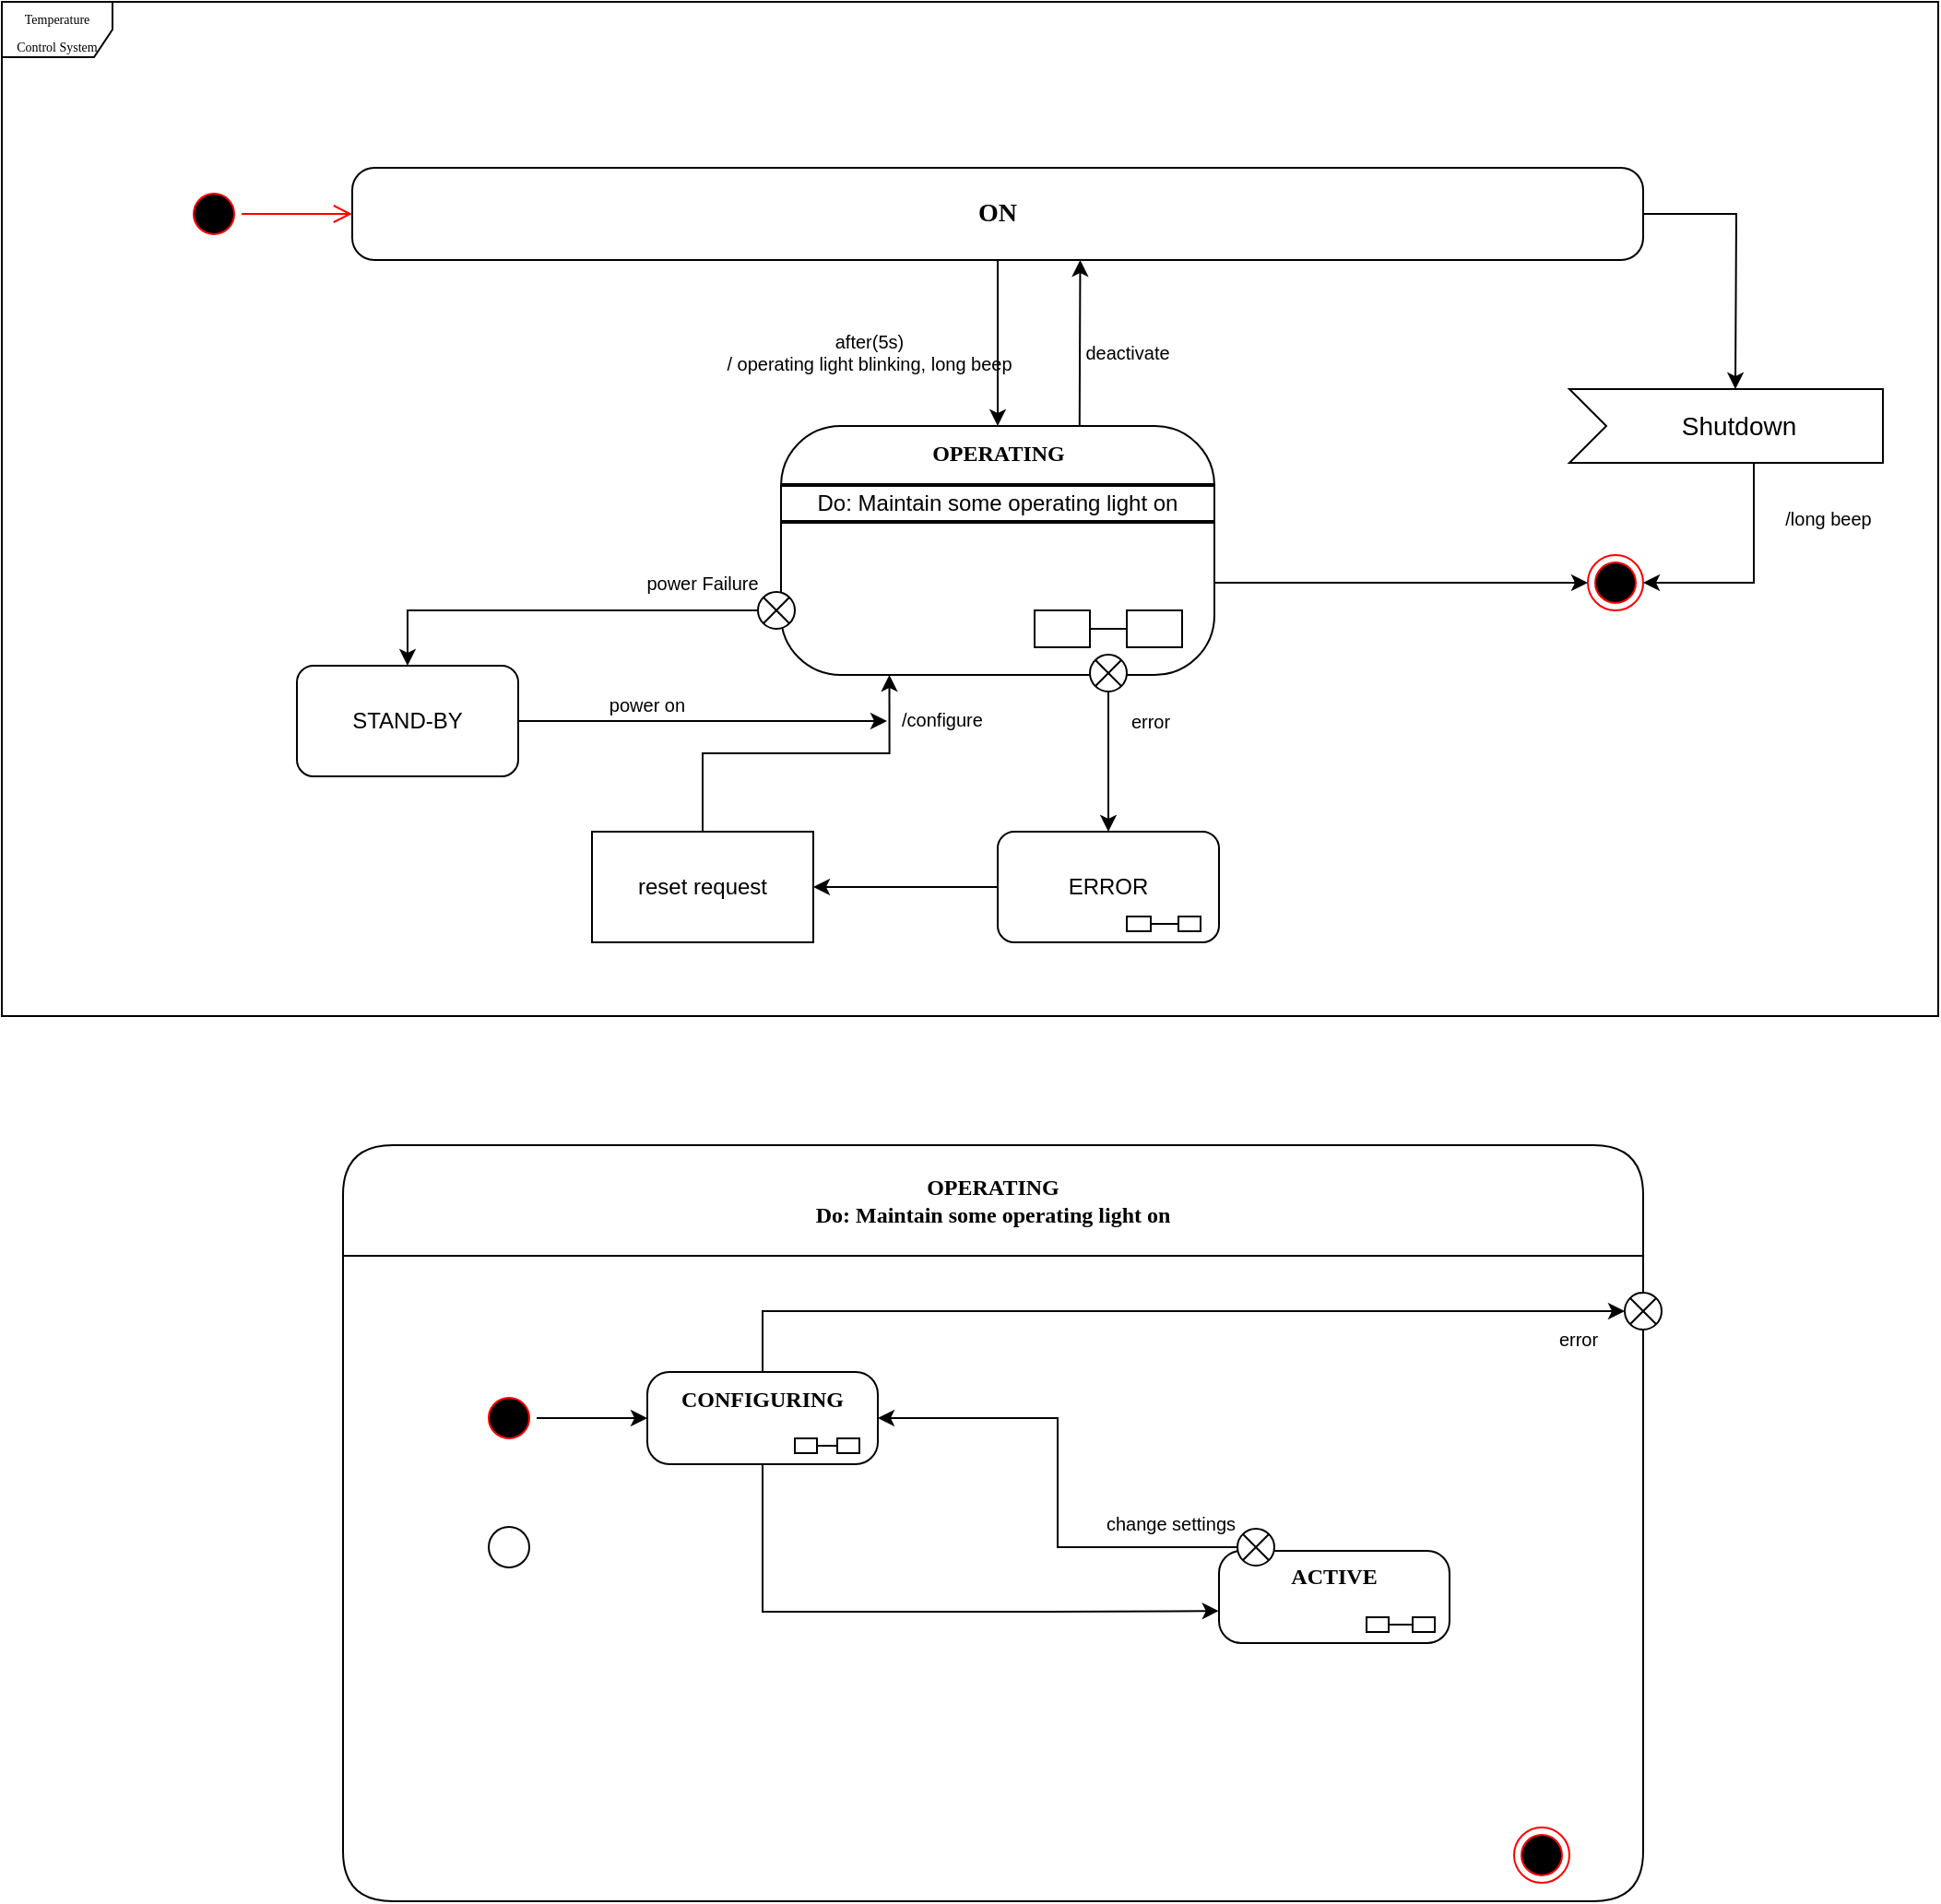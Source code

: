 <mxfile version="22.1.5" type="github">
  <diagram name="Page-1" id="58cdce13-f638-feb5-8d6f-7d28b1aa9fa0">
    <mxGraphModel dx="1185" dy="639" grid="1" gridSize="10" guides="1" tooltips="1" connect="1" arrows="1" fold="1" page="1" pageScale="1" pageWidth="1100" pageHeight="850" background="none" math="0" shadow="0">
      <root>
        <mxCell id="0" />
        <mxCell id="1" parent="0" />
        <mxCell id="2a3bc250acf0617d-7" value="OPERATING&lt;br&gt;Do: Maintain some operating light on" style="swimlane;whiteSpace=wrap;html=1;rounded=1;shadow=0;comic=0;labelBackgroundColor=none;strokeWidth=1;fontFamily=Verdana;fontSize=12;align=center;startSize=60;movable=1;resizable=1;rotatable=1;deletable=1;editable=1;locked=0;connectable=1;" parent="1" vertex="1">
          <mxGeometry x="235" y="650" width="705" height="410" as="geometry" />
        </mxCell>
        <mxCell id="24f968d109e7d6b4-3" value="" style="ellipse;html=1;shape=endState;fillColor=#000000;strokeColor=#ff0000;rounded=1;shadow=0;comic=0;labelBackgroundColor=none;fontFamily=Verdana;fontSize=12;fontColor=#000000;align=center;" parent="2a3bc250acf0617d-7" vertex="1">
          <mxGeometry x="635" y="370" width="30" height="30" as="geometry" />
        </mxCell>
        <mxCell id="2a3bc250acf0617d-3" value="" style="ellipse;html=1;shape=startState;fillColor=#000000;strokeColor=#ff0000;rounded=1;shadow=0;comic=0;labelBackgroundColor=none;fontFamily=Verdana;fontSize=12;fontColor=#000000;align=center;direction=south;" parent="2a3bc250acf0617d-7" vertex="1">
          <mxGeometry x="75" y="133" width="30" height="30" as="geometry" />
        </mxCell>
        <mxCell id="eEUmyQ6LWfkimTGJbPlA-82" value="" style="ellipse;html=1;shape=startState;fillColor=none;strokeColor=#000000;rounded=1;shadow=0;comic=0;labelBackgroundColor=none;fontFamily=Verdana;fontSize=12;fontColor=#000000;align=center;direction=south;" vertex="1" parent="2a3bc250acf0617d-7">
          <mxGeometry x="75" y="203" width="30" height="30" as="geometry" />
        </mxCell>
        <mxCell id="eEUmyQ6LWfkimTGJbPlA-83" value="&lt;span style=&quot;font-size: 14px;&quot;&gt;&lt;b style=&quot;font-size: 12px;&quot;&gt;CONFIGURING&lt;/b&gt;&lt;/span&gt;" style="rounded=1;whiteSpace=wrap;html=1;arcSize=24;shadow=0;comic=0;labelBackgroundColor=none;fontFamily=Verdana;fontSize=12;align=center;verticalAlign=top;horizontal=1;points=[[0,0,0,0,0],[0,0.25,0,0,0],[0,0.5,0,0,0],[0,0.75,0,0,0],[0,1,0,0,0],[0.25,0,0,0,0],[0.25,1,0,0,0],[0.5,0,0,0,0],[0.5,1,0,0,0],[0.75,0,0,0,0],[0.75,1,0,0,0],[1,0,0,0,0],[1,0.25,0,0,0],[1,0.5,0,0,0],[1,0.75,0,0,0],[1,1,0,0,0]];" vertex="1" parent="2a3bc250acf0617d-7">
          <mxGeometry x="165" y="123" width="125" height="50" as="geometry" />
        </mxCell>
        <mxCell id="eEUmyQ6LWfkimTGJbPlA-86" style="edgeStyle=orthogonalEdgeStyle;rounded=0;orthogonalLoop=1;jettySize=auto;html=1;endArrow=none;endFill=0;" edge="1" parent="2a3bc250acf0617d-7" source="eEUmyQ6LWfkimTGJbPlA-84" target="eEUmyQ6LWfkimTGJbPlA-85">
          <mxGeometry relative="1" as="geometry" />
        </mxCell>
        <mxCell id="eEUmyQ6LWfkimTGJbPlA-84" value="" style="rounded=0;whiteSpace=wrap;html=1;" vertex="1" parent="2a3bc250acf0617d-7">
          <mxGeometry x="245" y="159" width="12" height="8" as="geometry" />
        </mxCell>
        <mxCell id="eEUmyQ6LWfkimTGJbPlA-85" value="" style="rounded=0;whiteSpace=wrap;html=1;" vertex="1" parent="2a3bc250acf0617d-7">
          <mxGeometry x="268" y="159" width="12" height="8" as="geometry" />
        </mxCell>
        <mxCell id="eEUmyQ6LWfkimTGJbPlA-92" value="error" style="text;html=1;strokeColor=none;fillColor=none;align=center;verticalAlign=middle;whiteSpace=wrap;rounded=0;fontSize=10;" vertex="1" parent="2a3bc250acf0617d-7">
          <mxGeometry x="635" y="90" width="70" height="30" as="geometry" />
        </mxCell>
        <mxCell id="eEUmyQ6LWfkimTGJbPlA-93" style="edgeStyle=orthogonalEdgeStyle;rounded=0;orthogonalLoop=1;jettySize=auto;html=1;entryX=0;entryY=0.5;entryDx=0;entryDy=0;entryPerimeter=0;" edge="1" parent="2a3bc250acf0617d-7" source="2a3bc250acf0617d-3" target="eEUmyQ6LWfkimTGJbPlA-83">
          <mxGeometry relative="1" as="geometry" />
        </mxCell>
        <mxCell id="eEUmyQ6LWfkimTGJbPlA-97" value="&lt;b&gt;ACTIVE&lt;/b&gt;" style="rounded=1;whiteSpace=wrap;html=1;arcSize=24;shadow=0;comic=0;labelBackgroundColor=none;fontFamily=Verdana;fontSize=12;align=center;verticalAlign=top;horizontal=1;points=[[0,0,0,0,0],[0,0.25,0,0,0],[0,0.5,0,0,0],[0,0.75,0,0,0],[0,1,0,0,0],[0.25,0,0,0,0],[0.25,1,0,0,0],[0.5,0,0,0,0],[0.5,1,0,0,0],[0.75,0,0,0,0],[0.75,1,0,0,0],[1,0,0,0,0],[1,0.25,0,0,0],[1,0.5,0,0,0],[1,0.75,0,0,0],[1,1,0,0,0]];" vertex="1" parent="2a3bc250acf0617d-7">
          <mxGeometry x="475" y="220" width="125" height="50" as="geometry" />
        </mxCell>
        <mxCell id="eEUmyQ6LWfkimTGJbPlA-102" style="edgeStyle=orthogonalEdgeStyle;rounded=0;orthogonalLoop=1;jettySize=auto;html=1;entryX=0;entryY=0.5;entryDx=0;entryDy=0;endArrow=none;endFill=0;" edge="1" parent="2a3bc250acf0617d-7" source="eEUmyQ6LWfkimTGJbPlA-99" target="eEUmyQ6LWfkimTGJbPlA-100">
          <mxGeometry relative="1" as="geometry" />
        </mxCell>
        <mxCell id="eEUmyQ6LWfkimTGJbPlA-99" value="" style="rounded=0;whiteSpace=wrap;html=1;" vertex="1" parent="2a3bc250acf0617d-7">
          <mxGeometry x="555" y="256" width="12" height="8" as="geometry" />
        </mxCell>
        <mxCell id="eEUmyQ6LWfkimTGJbPlA-100" value="" style="rounded=0;whiteSpace=wrap;html=1;" vertex="1" parent="2a3bc250acf0617d-7">
          <mxGeometry x="580" y="256" width="12" height="8" as="geometry" />
        </mxCell>
        <mxCell id="eEUmyQ6LWfkimTGJbPlA-103" style="edgeStyle=orthogonalEdgeStyle;rounded=0;orthogonalLoop=1;jettySize=auto;html=1;entryX=-0.001;entryY=0.652;entryDx=0;entryDy=0;entryPerimeter=0;" edge="1" parent="2a3bc250acf0617d-7" source="eEUmyQ6LWfkimTGJbPlA-83" target="eEUmyQ6LWfkimTGJbPlA-97">
          <mxGeometry relative="1" as="geometry">
            <Array as="points">
              <mxPoint x="228" y="253" />
              <mxPoint x="383" y="253" />
            </Array>
          </mxGeometry>
        </mxCell>
        <mxCell id="eEUmyQ6LWfkimTGJbPlA-107" value="" style="shape=sumEllipse;perimeter=ellipsePerimeter;html=1;backgroundOutline=1;" vertex="1" parent="2a3bc250acf0617d-7">
          <mxGeometry x="485" y="208" width="20" height="20" as="geometry" />
        </mxCell>
        <mxCell id="eEUmyQ6LWfkimTGJbPlA-111" style="edgeStyle=orthogonalEdgeStyle;rounded=0;orthogonalLoop=1;jettySize=auto;html=1;entryX=1;entryY=0.5;entryDx=0;entryDy=0;entryPerimeter=0;" edge="1" parent="2a3bc250acf0617d-7" source="eEUmyQ6LWfkimTGJbPlA-107" target="eEUmyQ6LWfkimTGJbPlA-83">
          <mxGeometry relative="1" as="geometry" />
        </mxCell>
        <mxCell id="eEUmyQ6LWfkimTGJbPlA-112" value="change settings" style="text;html=1;strokeColor=none;fillColor=none;align=center;verticalAlign=middle;whiteSpace=wrap;rounded=0;fontSize=10;" vertex="1" parent="2a3bc250acf0617d-7">
          <mxGeometry x="410" y="190" width="78" height="30" as="geometry" />
        </mxCell>
        <mxCell id="2a3bc250acf0617d-8" value="&lt;font style=&quot;font-size: 7px;&quot;&gt;Temperature Control System&lt;/font&gt;" style="shape=umlFrame;whiteSpace=wrap;html=1;rounded=1;shadow=0;comic=0;labelBackgroundColor=none;strokeWidth=1;fontFamily=Verdana;fontSize=12;align=center;movable=0;resizable=0;rotatable=0;deletable=0;editable=0;locked=1;connectable=0;" parent="1" vertex="1">
          <mxGeometry x="50" y="30" width="1050" height="550" as="geometry" />
        </mxCell>
        <mxCell id="382b91b5511bd0f7-1" value="" style="ellipse;html=1;shape=startState;fillColor=#000000;strokeColor=#ff0000;rounded=1;shadow=0;comic=0;labelBackgroundColor=none;fontFamily=Verdana;fontSize=12;fontColor=#000000;align=center;direction=south;" parent="1" vertex="1">
          <mxGeometry x="150" y="130" width="30" height="30" as="geometry" />
        </mxCell>
        <mxCell id="VR2rc1K4qVtfYDRYd_YB-3" style="edgeStyle=orthogonalEdgeStyle;rounded=0;orthogonalLoop=1;jettySize=auto;html=1;" parent="1" source="382b91b5511bd0f7-6" target="VR2rc1K4qVtfYDRYd_YB-1" edge="1">
          <mxGeometry relative="1" as="geometry" />
        </mxCell>
        <mxCell id="VR2rc1K4qVtfYDRYd_YB-30" style="edgeStyle=orthogonalEdgeStyle;rounded=0;orthogonalLoop=1;jettySize=auto;html=1;" parent="1" source="382b91b5511bd0f7-6" edge="1">
          <mxGeometry relative="1" as="geometry">
            <mxPoint x="990" y="240.0" as="targetPoint" />
          </mxGeometry>
        </mxCell>
        <mxCell id="382b91b5511bd0f7-6" value="&lt;font style=&quot;font-size: 14px;&quot;&gt;&lt;b&gt;ON&lt;/b&gt;&lt;/font&gt;" style="rounded=1;whiteSpace=wrap;html=1;arcSize=24;shadow=0;comic=0;labelBackgroundColor=none;fontFamily=Verdana;fontSize=12;align=center;" parent="1" vertex="1">
          <mxGeometry x="240" y="120" width="700" height="50" as="geometry" />
        </mxCell>
        <mxCell id="2a3bc250acf0617d-9" style="edgeStyle=orthogonalEdgeStyle;html=1;labelBackgroundColor=none;endArrow=open;endSize=8;strokeColor=#ff0000;fontFamily=Verdana;fontSize=12;align=left;" parent="1" source="382b91b5511bd0f7-1" target="382b91b5511bd0f7-6" edge="1">
          <mxGeometry relative="1" as="geometry" />
        </mxCell>
        <mxCell id="VR2rc1K4qVtfYDRYd_YB-27" style="edgeStyle=orthogonalEdgeStyle;rounded=0;orthogonalLoop=1;jettySize=auto;html=1;exitX=0.689;exitY=0.011;exitDx=0;exitDy=0;exitPerimeter=0;" parent="1" source="VR2rc1K4qVtfYDRYd_YB-1" edge="1">
          <mxGeometry relative="1" as="geometry">
            <mxPoint x="634.74" y="170.0" as="targetPoint" />
            <mxPoint x="637" y="256.49" as="sourcePoint" />
            <Array as="points">
              <mxPoint x="634" y="257" />
            </Array>
          </mxGeometry>
        </mxCell>
        <mxCell id="VR2rc1K4qVtfYDRYd_YB-32" style="edgeStyle=orthogonalEdgeStyle;rounded=0;orthogonalLoop=1;jettySize=auto;html=1;" parent="1" source="VR2rc1K4qVtfYDRYd_YB-1" target="VR2rc1K4qVtfYDRYd_YB-31" edge="1">
          <mxGeometry relative="1" as="geometry">
            <Array as="points">
              <mxPoint x="770" y="345" />
              <mxPoint x="770" y="345" />
            </Array>
          </mxGeometry>
        </mxCell>
        <mxCell id="VR2rc1K4qVtfYDRYd_YB-1" value="&lt;span style=&quot;font-size: 14px;&quot;&gt;&lt;b style=&quot;font-size: 12px;&quot;&gt;OPERATING&lt;/b&gt;&lt;/span&gt;" style="rounded=1;whiteSpace=wrap;html=1;arcSize=24;shadow=0;comic=0;labelBackgroundColor=none;fontFamily=Verdana;fontSize=12;align=center;verticalAlign=top;horizontal=1;points=[[0,0,0,0,0],[0,0.25,0,0,0],[0,0.5,0,0,0],[0,0.75,0,0,0],[0,1,0,0,0],[0.25,0,0,0,0],[0.25,1,0,0,0],[0.5,0,0,0,0],[0.5,1,0,0,0],[0.75,0,0,0,0],[0.75,1,0,0,0],[1,0,0,0,0],[1,0.25,0,0,0],[1,0.5,0,0,0],[1,0.75,0,0,0],[1,1,0,0,0]];" parent="1" vertex="1">
          <mxGeometry x="472.5" y="260" width="235" height="135" as="geometry" />
        </mxCell>
        <mxCell id="VR2rc1K4qVtfYDRYd_YB-6" style="edgeStyle=orthogonalEdgeStyle;rounded=0;orthogonalLoop=1;jettySize=auto;html=1;endArrow=none;endFill=0;" parent="1" source="VR2rc1K4qVtfYDRYd_YB-4" target="VR2rc1K4qVtfYDRYd_YB-5" edge="1">
          <mxGeometry relative="1" as="geometry" />
        </mxCell>
        <mxCell id="VR2rc1K4qVtfYDRYd_YB-4" value="" style="rounded=0;whiteSpace=wrap;html=1;" parent="1" vertex="1">
          <mxGeometry x="610" y="360" width="30" height="20" as="geometry" />
        </mxCell>
        <mxCell id="VR2rc1K4qVtfYDRYd_YB-5" value="" style="rounded=0;whiteSpace=wrap;html=1;" parent="1" vertex="1">
          <mxGeometry x="660" y="360" width="30" height="20" as="geometry" />
        </mxCell>
        <mxCell id="VR2rc1K4qVtfYDRYd_YB-23" value="after(5s)&lt;br style=&quot;font-size: 10px;&quot;&gt;/ operating light blinking, long beep" style="text;strokeColor=none;fillColor=none;html=1;fontSize=10;fontStyle=0;verticalAlign=middle;align=center;" parent="1" vertex="1">
          <mxGeometry x="470" y="200" width="100" height="40" as="geometry" />
        </mxCell>
        <mxCell id="VR2rc1K4qVtfYDRYd_YB-28" value="deactivate" style="text;strokeColor=none;fillColor=none;html=1;fontSize=10;fontStyle=0;verticalAlign=middle;align=center;" parent="1" vertex="1">
          <mxGeometry x="610" y="200" width="100" height="40" as="geometry" />
        </mxCell>
        <mxCell id="VR2rc1K4qVtfYDRYd_YB-29" value="Shutdown" style="html=1;shape=mxgraph.infographic.ribbonSimple;notch1=20;notch2=0;align=center;verticalAlign=middle;fontSize=14;fontStyle=0;fillColor=#FFFFFF;flipH=0;spacingRight=0;spacingLeft=14;whiteSpace=wrap;" parent="1" vertex="1">
          <mxGeometry x="900" y="240" width="170" height="40" as="geometry" />
        </mxCell>
        <mxCell id="VR2rc1K4qVtfYDRYd_YB-34" style="edgeStyle=orthogonalEdgeStyle;rounded=0;orthogonalLoop=1;jettySize=auto;html=1;" parent="1" target="VR2rc1K4qVtfYDRYd_YB-31" edge="1">
          <mxGeometry relative="1" as="geometry">
            <mxPoint x="1000" y="280" as="sourcePoint" />
            <Array as="points">
              <mxPoint x="1000" y="345" />
            </Array>
          </mxGeometry>
        </mxCell>
        <mxCell id="VR2rc1K4qVtfYDRYd_YB-31" value="" style="ellipse;html=1;shape=endState;fillColor=#000000;strokeColor=#ff0000;rounded=1;shadow=0;comic=0;labelBackgroundColor=none;fontFamily=Verdana;fontSize=12;fontColor=#000000;align=center;" parent="1" vertex="1">
          <mxGeometry x="910" y="330" width="30" height="30" as="geometry" />
        </mxCell>
        <mxCell id="VR2rc1K4qVtfYDRYd_YB-35" value="/long beep" style="text;strokeColor=none;fillColor=none;html=1;fontSize=10;fontStyle=0;verticalAlign=middle;align=center;" parent="1" vertex="1">
          <mxGeometry x="990" y="290" width="100" height="40" as="geometry" />
        </mxCell>
        <mxCell id="y5DKiDd3DmNpI3LNr2l2-5" style="edgeStyle=orthogonalEdgeStyle;rounded=0;orthogonalLoop=1;jettySize=auto;html=1;entryX=0.5;entryY=0;entryDx=0;entryDy=0;" parent="1" source="y5DKiDd3DmNpI3LNr2l2-1" target="y5DKiDd3DmNpI3LNr2l2-2" edge="1">
          <mxGeometry relative="1" as="geometry">
            <mxPoint x="330" y="410" as="targetPoint" />
          </mxGeometry>
        </mxCell>
        <mxCell id="y5DKiDd3DmNpI3LNr2l2-1" value="" style="shape=sumEllipse;perimeter=ellipsePerimeter;html=1;backgroundOutline=1;" parent="1" vertex="1">
          <mxGeometry x="460" y="350" width="20" height="20" as="geometry" />
        </mxCell>
        <mxCell id="eEUmyQ6LWfkimTGJbPlA-2" style="edgeStyle=orthogonalEdgeStyle;rounded=0;orthogonalLoop=1;jettySize=auto;html=1;" edge="1" parent="1" source="y5DKiDd3DmNpI3LNr2l2-2">
          <mxGeometry relative="1" as="geometry">
            <mxPoint x="530" y="420" as="targetPoint" />
          </mxGeometry>
        </mxCell>
        <mxCell id="y5DKiDd3DmNpI3LNr2l2-2" value="STAND-BY" style="rounded=1;whiteSpace=wrap;html=1;" parent="1" vertex="1">
          <mxGeometry x="210" y="390" width="120" height="60" as="geometry" />
        </mxCell>
        <mxCell id="y5DKiDd3DmNpI3LNr2l2-10" value="" style="line;strokeWidth=2;html=1;" parent="1" vertex="1">
          <mxGeometry x="473" y="287" width="235" height="10" as="geometry" />
        </mxCell>
        <mxCell id="y5DKiDd3DmNpI3LNr2l2-12" value="" style="line;strokeWidth=2;html=1;" parent="1" vertex="1">
          <mxGeometry x="473" y="307" width="235" height="10" as="geometry" />
        </mxCell>
        <mxCell id="y5DKiDd3DmNpI3LNr2l2-14" value="Do: Maintain some operating light on" style="text;html=1;strokeColor=none;fillColor=none;align=center;verticalAlign=middle;whiteSpace=wrap;rounded=0;" parent="1" vertex="1">
          <mxGeometry x="490" y="287" width="200" height="30" as="geometry" />
        </mxCell>
        <mxCell id="y5DKiDd3DmNpI3LNr2l2-25" style="edgeStyle=orthogonalEdgeStyle;rounded=0;orthogonalLoop=1;jettySize=auto;html=1;" parent="1" source="y5DKiDd3DmNpI3LNr2l2-15" target="y5DKiDd3DmNpI3LNr2l2-16" edge="1">
          <mxGeometry relative="1" as="geometry" />
        </mxCell>
        <mxCell id="y5DKiDd3DmNpI3LNr2l2-15" value="" style="shape=sumEllipse;perimeter=ellipsePerimeter;html=1;backgroundOutline=1;" parent="1" vertex="1">
          <mxGeometry x="640" y="384" width="20" height="20" as="geometry" />
        </mxCell>
        <mxCell id="y5DKiDd3DmNpI3LNr2l2-29" value="" style="edgeStyle=orthogonalEdgeStyle;rounded=0;orthogonalLoop=1;jettySize=auto;html=1;" parent="1" source="y5DKiDd3DmNpI3LNr2l2-16" target="y5DKiDd3DmNpI3LNr2l2-28" edge="1">
          <mxGeometry relative="1" as="geometry" />
        </mxCell>
        <mxCell id="y5DKiDd3DmNpI3LNr2l2-16" value="ERROR" style="rounded=1;whiteSpace=wrap;html=1;" parent="1" vertex="1">
          <mxGeometry x="590" y="480" width="120" height="60" as="geometry" />
        </mxCell>
        <mxCell id="y5DKiDd3DmNpI3LNr2l2-23" style="edgeStyle=orthogonalEdgeStyle;rounded=0;orthogonalLoop=1;jettySize=auto;html=1;entryX=0;entryY=0.5;entryDx=0;entryDy=0;endArrow=none;endFill=0;" parent="1" source="y5DKiDd3DmNpI3LNr2l2-21" target="y5DKiDd3DmNpI3LNr2l2-22" edge="1">
          <mxGeometry relative="1" as="geometry" />
        </mxCell>
        <mxCell id="y5DKiDd3DmNpI3LNr2l2-21" value="" style="rounded=0;whiteSpace=wrap;html=1;" parent="1" vertex="1">
          <mxGeometry x="660" y="526" width="13" height="8" as="geometry" />
        </mxCell>
        <mxCell id="y5DKiDd3DmNpI3LNr2l2-22" value="" style="rounded=0;whiteSpace=wrap;html=1;" parent="1" vertex="1">
          <mxGeometry x="688" y="526" width="12" height="8" as="geometry" />
        </mxCell>
        <mxCell id="y5DKiDd3DmNpI3LNr2l2-28" value="reset request" style="rounded=0;whiteSpace=wrap;html=1;" parent="1" vertex="1">
          <mxGeometry x="370" y="480" width="120" height="60" as="geometry" />
        </mxCell>
        <mxCell id="y5DKiDd3DmNpI3LNr2l2-30" style="edgeStyle=orthogonalEdgeStyle;rounded=0;orthogonalLoop=1;jettySize=auto;html=1;entryX=0.25;entryY=1;entryDx=0;entryDy=0;entryPerimeter=0;" parent="1" source="y5DKiDd3DmNpI3LNr2l2-28" target="VR2rc1K4qVtfYDRYd_YB-1" edge="1">
          <mxGeometry relative="1" as="geometry" />
        </mxCell>
        <mxCell id="y5DKiDd3DmNpI3LNr2l2-32" value="/configure" style="text;html=1;strokeColor=none;fillColor=none;align=center;verticalAlign=middle;whiteSpace=wrap;rounded=0;fontSize=10;" parent="1" vertex="1">
          <mxGeometry x="530" y="404" width="60" height="30" as="geometry" />
        </mxCell>
        <mxCell id="y5DKiDd3DmNpI3LNr2l2-33" value="power Failure" style="text;html=1;strokeColor=none;fillColor=none;align=center;verticalAlign=middle;whiteSpace=wrap;rounded=0;fontSize=10;" parent="1" vertex="1">
          <mxGeometry x="395" y="330" width="70" height="30" as="geometry" />
        </mxCell>
        <mxCell id="y5DKiDd3DmNpI3LNr2l2-34" value="error" style="text;html=1;strokeColor=none;fillColor=none;align=center;verticalAlign=middle;whiteSpace=wrap;rounded=0;fontSize=10;" parent="1" vertex="1">
          <mxGeometry x="637.5" y="405" width="70" height="30" as="geometry" />
        </mxCell>
        <mxCell id="eEUmyQ6LWfkimTGJbPlA-3" value="power on" style="text;html=1;strokeColor=none;fillColor=none;align=center;verticalAlign=middle;whiteSpace=wrap;rounded=0;fontSize=10;" vertex="1" parent="1">
          <mxGeometry x="370" y="396" width="60" height="30" as="geometry" />
        </mxCell>
        <mxCell id="eEUmyQ6LWfkimTGJbPlA-87" value="" style="shape=sumEllipse;perimeter=ellipsePerimeter;html=1;backgroundOutline=1;" vertex="1" parent="1">
          <mxGeometry x="930" y="730" width="20" height="20" as="geometry" />
        </mxCell>
        <mxCell id="eEUmyQ6LWfkimTGJbPlA-105" style="edgeStyle=orthogonalEdgeStyle;rounded=0;orthogonalLoop=1;jettySize=auto;html=1;entryX=0;entryY=0.5;entryDx=0;entryDy=0;" edge="1" parent="1" source="eEUmyQ6LWfkimTGJbPlA-83" target="eEUmyQ6LWfkimTGJbPlA-87">
          <mxGeometry relative="1" as="geometry">
            <Array as="points">
              <mxPoint x="463" y="740" />
            </Array>
          </mxGeometry>
        </mxCell>
      </root>
    </mxGraphModel>
  </diagram>
</mxfile>
